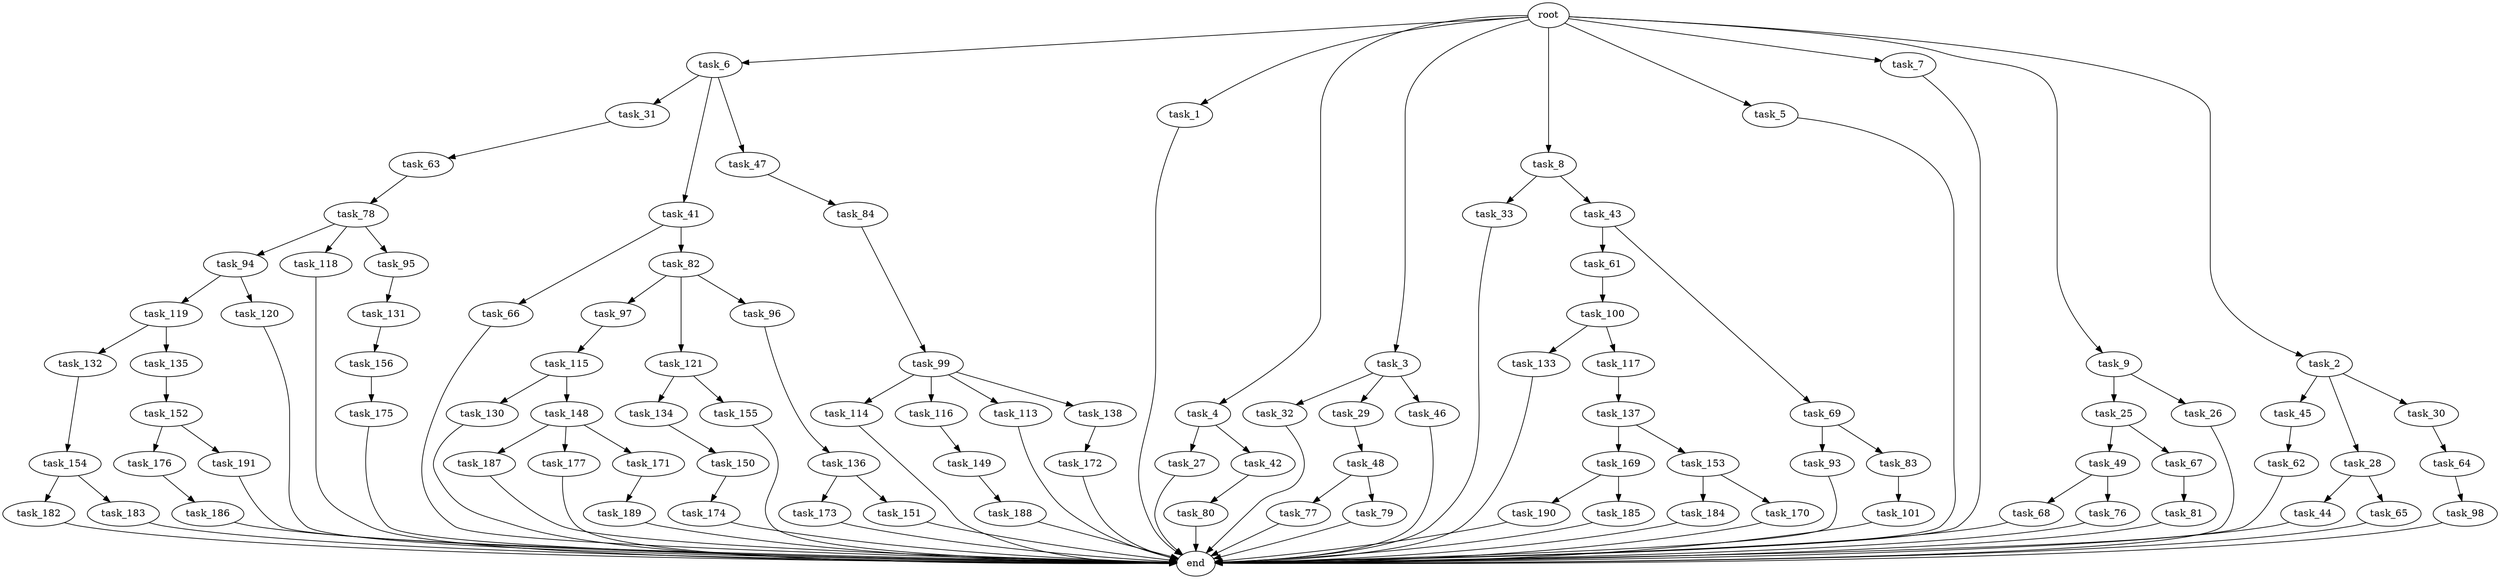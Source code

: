 digraph G {
  task_134 [size="549755813.888000"];
  task_6 [size="1.024000"];
  task_154 [size="420906795.008000"];
  task_169 [size="858993459.200000"];
  task_136 [size="214748364.800000"];
  task_45 [size="420906795.008000"];
  task_187 [size="34359738.368000"];
  task_44 [size="214748364.800000"];
  task_66 [size="549755813.888000"];
  task_1 [size="1.024000"];
  task_82 [size="549755813.888000"];
  task_68 [size="77309411.328000"];
  task_119 [size="858993459.200000"];
  task_190 [size="214748364.800000"];
  task_65 [size="214748364.800000"];
  task_130 [size="420906795.008000"];
  root [size="0.000000"];
  task_63 [size="137438953.472000"];
  task_148 [size="420906795.008000"];
  task_4 [size="1.024000"];
  task_3 [size="1.024000"];
  task_98 [size="858993459.200000"];
  task_131 [size="77309411.328000"];
  task_93 [size="77309411.328000"];
  task_173 [size="309237645.312000"];
  task_101 [size="137438953.472000"];
  task_8 [size="1.024000"];
  task_114 [size="34359738.368000"];
  task_132 [size="858993459.200000"];
  task_120 [size="858993459.200000"];
  task_184 [size="309237645.312000"];
  task_27 [size="34359738.368000"];
  task_177 [size="34359738.368000"];
  task_116 [size="34359738.368000"];
  task_133 [size="858993459.200000"];
  task_5 [size="1.024000"];
  task_80 [size="858993459.200000"];
  task_97 [size="695784701.952000"];
  task_49 [size="549755813.888000"];
  task_32 [size="137438953.472000"];
  task_172 [size="858993459.200000"];
  task_189 [size="420906795.008000"];
  task_100 [size="858993459.200000"];
  task_7 [size="1.024000"];
  task_113 [size="34359738.368000"];
  task_115 [size="420906795.008000"];
  task_151 [size="309237645.312000"];
  task_99 [size="214748364.800000"];
  task_25 [size="695784701.952000"];
  task_155 [size="549755813.888000"];
  task_31 [size="309237645.312000"];
  task_186 [size="34359738.368000"];
  task_94 [size="309237645.312000"];
  task_28 [size="420906795.008000"];
  task_77 [size="858993459.200000"];
  task_9 [size="1.024000"];
  task_137 [size="137438953.472000"];
  task_121 [size="695784701.952000"];
  task_175 [size="695784701.952000"];
  task_2 [size="1.024000"];
  task_26 [size="695784701.952000"];
  task_156 [size="137438953.472000"];
  task_61 [size="549755813.888000"];
  task_118 [size="309237645.312000"];
  task_152 [size="549755813.888000"];
  task_150 [size="34359738.368000"];
  task_81 [size="549755813.888000"];
  task_33 [size="420906795.008000"];
  task_79 [size="858993459.200000"];
  task_176 [size="214748364.800000"];
  task_43 [size="420906795.008000"];
  task_41 [size="309237645.312000"];
  task_182 [size="420906795.008000"];
  task_174 [size="214748364.800000"];
  task_78 [size="858993459.200000"];
  task_30 [size="420906795.008000"];
  task_188 [size="137438953.472000"];
  task_96 [size="695784701.952000"];
  task_67 [size="549755813.888000"];
  task_48 [size="549755813.888000"];
  task_149 [size="549755813.888000"];
  task_135 [size="858993459.200000"];
  task_191 [size="214748364.800000"];
  task_62 [size="858993459.200000"];
  task_185 [size="214748364.800000"];
  task_29 [size="137438953.472000"];
  task_84 [size="137438953.472000"];
  task_83 [size="77309411.328000"];
  task_183 [size="420906795.008000"];
  task_153 [size="858993459.200000"];
  task_117 [size="858993459.200000"];
  task_47 [size="309237645.312000"];
  task_69 [size="549755813.888000"];
  task_95 [size="309237645.312000"];
  end [size="0.000000"];
  task_46 [size="137438953.472000"];
  task_76 [size="77309411.328000"];
  task_170 [size="309237645.312000"];
  task_42 [size="34359738.368000"];
  task_138 [size="34359738.368000"];
  task_171 [size="34359738.368000"];
  task_64 [size="214748364.800000"];

  task_134 -> task_150 [size="33554432.000000"];
  task_6 -> task_31 [size="301989888.000000"];
  task_6 -> task_41 [size="301989888.000000"];
  task_6 -> task_47 [size="301989888.000000"];
  task_154 -> task_182 [size="411041792.000000"];
  task_154 -> task_183 [size="411041792.000000"];
  task_169 -> task_190 [size="209715200.000000"];
  task_169 -> task_185 [size="209715200.000000"];
  task_136 -> task_151 [size="301989888.000000"];
  task_136 -> task_173 [size="301989888.000000"];
  task_45 -> task_62 [size="838860800.000000"];
  task_187 -> end [size="1.000000"];
  task_44 -> end [size="1.000000"];
  task_66 -> end [size="1.000000"];
  task_1 -> end [size="1.000000"];
  task_82 -> task_97 [size="679477248.000000"];
  task_82 -> task_121 [size="679477248.000000"];
  task_82 -> task_96 [size="679477248.000000"];
  task_68 -> end [size="1.000000"];
  task_119 -> task_132 [size="838860800.000000"];
  task_119 -> task_135 [size="838860800.000000"];
  task_190 -> end [size="1.000000"];
  task_65 -> end [size="1.000000"];
  task_130 -> end [size="1.000000"];
  root -> task_2 [size="1.000000"];
  root -> task_6 [size="1.000000"];
  root -> task_7 [size="1.000000"];
  root -> task_4 [size="1.000000"];
  root -> task_3 [size="1.000000"];
  root -> task_5 [size="1.000000"];
  root -> task_1 [size="1.000000"];
  root -> task_8 [size="1.000000"];
  root -> task_9 [size="1.000000"];
  task_63 -> task_78 [size="838860800.000000"];
  task_148 -> task_187 [size="33554432.000000"];
  task_148 -> task_177 [size="33554432.000000"];
  task_148 -> task_171 [size="33554432.000000"];
  task_4 -> task_27 [size="33554432.000000"];
  task_4 -> task_42 [size="33554432.000000"];
  task_3 -> task_29 [size="134217728.000000"];
  task_3 -> task_32 [size="134217728.000000"];
  task_3 -> task_46 [size="134217728.000000"];
  task_98 -> end [size="1.000000"];
  task_131 -> task_156 [size="134217728.000000"];
  task_93 -> end [size="1.000000"];
  task_173 -> end [size="1.000000"];
  task_101 -> end [size="1.000000"];
  task_8 -> task_33 [size="411041792.000000"];
  task_8 -> task_43 [size="411041792.000000"];
  task_114 -> end [size="1.000000"];
  task_132 -> task_154 [size="411041792.000000"];
  task_120 -> end [size="1.000000"];
  task_184 -> end [size="1.000000"];
  task_27 -> end [size="1.000000"];
  task_177 -> end [size="1.000000"];
  task_116 -> task_149 [size="536870912.000000"];
  task_133 -> end [size="1.000000"];
  task_5 -> end [size="1.000000"];
  task_80 -> end [size="1.000000"];
  task_97 -> task_115 [size="411041792.000000"];
  task_49 -> task_68 [size="75497472.000000"];
  task_49 -> task_76 [size="75497472.000000"];
  task_32 -> end [size="1.000000"];
  task_172 -> end [size="1.000000"];
  task_189 -> end [size="1.000000"];
  task_100 -> task_133 [size="838860800.000000"];
  task_100 -> task_117 [size="838860800.000000"];
  task_7 -> end [size="1.000000"];
  task_113 -> end [size="1.000000"];
  task_115 -> task_148 [size="411041792.000000"];
  task_115 -> task_130 [size="411041792.000000"];
  task_151 -> end [size="1.000000"];
  task_99 -> task_114 [size="33554432.000000"];
  task_99 -> task_138 [size="33554432.000000"];
  task_99 -> task_116 [size="33554432.000000"];
  task_99 -> task_113 [size="33554432.000000"];
  task_25 -> task_67 [size="536870912.000000"];
  task_25 -> task_49 [size="536870912.000000"];
  task_155 -> end [size="1.000000"];
  task_31 -> task_63 [size="134217728.000000"];
  task_186 -> end [size="1.000000"];
  task_94 -> task_120 [size="838860800.000000"];
  task_94 -> task_119 [size="838860800.000000"];
  task_28 -> task_65 [size="209715200.000000"];
  task_28 -> task_44 [size="209715200.000000"];
  task_77 -> end [size="1.000000"];
  task_9 -> task_26 [size="679477248.000000"];
  task_9 -> task_25 [size="679477248.000000"];
  task_137 -> task_153 [size="838860800.000000"];
  task_137 -> task_169 [size="838860800.000000"];
  task_121 -> task_134 [size="536870912.000000"];
  task_121 -> task_155 [size="536870912.000000"];
  task_175 -> end [size="1.000000"];
  task_2 -> task_30 [size="411041792.000000"];
  task_2 -> task_28 [size="411041792.000000"];
  task_2 -> task_45 [size="411041792.000000"];
  task_26 -> end [size="1.000000"];
  task_156 -> task_175 [size="679477248.000000"];
  task_61 -> task_100 [size="838860800.000000"];
  task_118 -> end [size="1.000000"];
  task_152 -> task_176 [size="209715200.000000"];
  task_152 -> task_191 [size="209715200.000000"];
  task_150 -> task_174 [size="209715200.000000"];
  task_81 -> end [size="1.000000"];
  task_33 -> end [size="1.000000"];
  task_79 -> end [size="1.000000"];
  task_176 -> task_186 [size="33554432.000000"];
  task_43 -> task_61 [size="536870912.000000"];
  task_43 -> task_69 [size="536870912.000000"];
  task_41 -> task_66 [size="536870912.000000"];
  task_41 -> task_82 [size="536870912.000000"];
  task_182 -> end [size="1.000000"];
  task_174 -> end [size="1.000000"];
  task_78 -> task_95 [size="301989888.000000"];
  task_78 -> task_94 [size="301989888.000000"];
  task_78 -> task_118 [size="301989888.000000"];
  task_30 -> task_64 [size="209715200.000000"];
  task_188 -> end [size="1.000000"];
  task_96 -> task_136 [size="209715200.000000"];
  task_67 -> task_81 [size="536870912.000000"];
  task_48 -> task_77 [size="838860800.000000"];
  task_48 -> task_79 [size="838860800.000000"];
  task_149 -> task_188 [size="134217728.000000"];
  task_135 -> task_152 [size="536870912.000000"];
  task_191 -> end [size="1.000000"];
  task_62 -> end [size="1.000000"];
  task_185 -> end [size="1.000000"];
  task_29 -> task_48 [size="536870912.000000"];
  task_84 -> task_99 [size="209715200.000000"];
  task_83 -> task_101 [size="134217728.000000"];
  task_183 -> end [size="1.000000"];
  task_153 -> task_170 [size="301989888.000000"];
  task_153 -> task_184 [size="301989888.000000"];
  task_117 -> task_137 [size="134217728.000000"];
  task_47 -> task_84 [size="134217728.000000"];
  task_69 -> task_83 [size="75497472.000000"];
  task_69 -> task_93 [size="75497472.000000"];
  task_95 -> task_131 [size="75497472.000000"];
  task_46 -> end [size="1.000000"];
  task_76 -> end [size="1.000000"];
  task_170 -> end [size="1.000000"];
  task_42 -> task_80 [size="838860800.000000"];
  task_138 -> task_172 [size="838860800.000000"];
  task_171 -> task_189 [size="411041792.000000"];
  task_64 -> task_98 [size="838860800.000000"];
}
